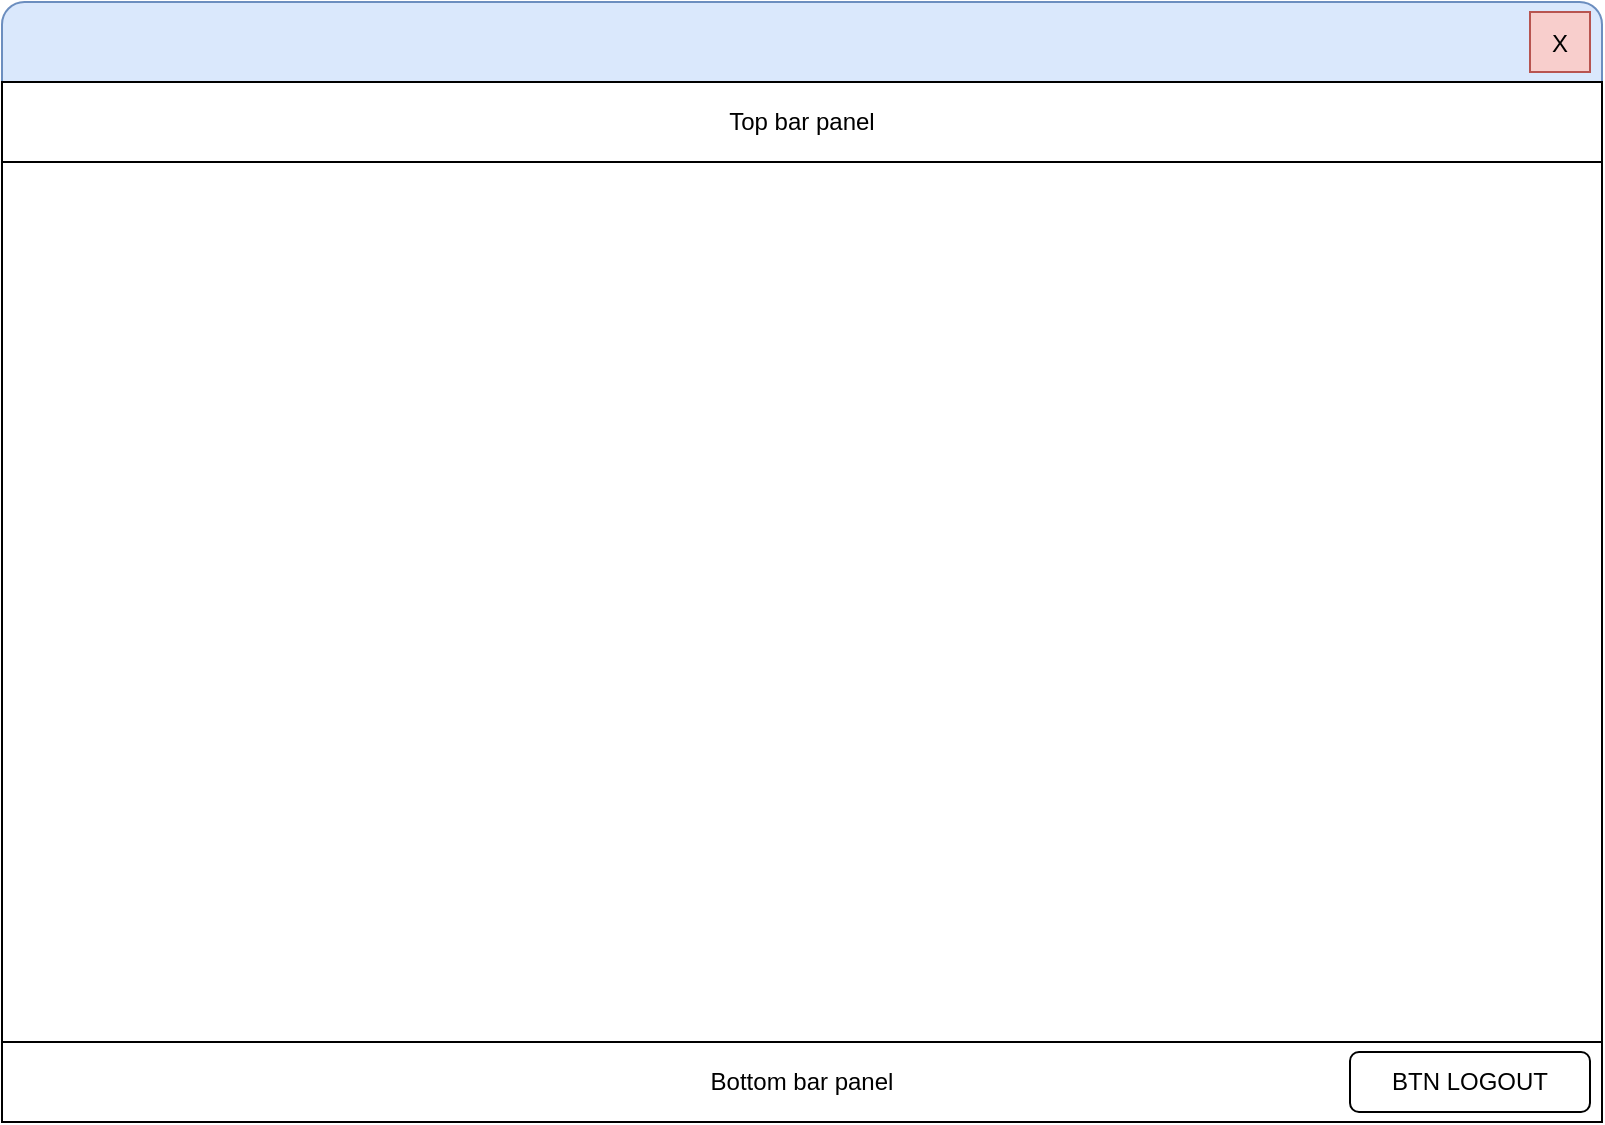 <mxfile version="24.7.17">
  <diagram name="Page-1" id="hSHmmsgHNmp2jGY1W79B">
    <mxGraphModel dx="1434" dy="836" grid="1" gridSize="10" guides="1" tooltips="1" connect="1" arrows="1" fold="1" page="1" pageScale="1" pageWidth="850" pageHeight="1100" math="0" shadow="0">
      <root>
        <mxCell id="0" />
        <mxCell id="1" parent="0" />
        <mxCell id="efC3UJPY0YsQ-1MNRtKe-1" value="" style="rounded=1;whiteSpace=wrap;html=1;arcSize=2;fillColor=#dae8fc;strokeColor=#6c8ebf;" vertex="1" parent="1">
          <mxGeometry x="40" y="160" width="800" height="560" as="geometry" />
        </mxCell>
        <mxCell id="efC3UJPY0YsQ-1MNRtKe-2" value="" style="rounded=0;whiteSpace=wrap;html=1;" vertex="1" parent="1">
          <mxGeometry x="40" y="200" width="800" height="520" as="geometry" />
        </mxCell>
        <mxCell id="efC3UJPY0YsQ-1MNRtKe-3" value="&lt;p style=&quot;line-height: 100%;&quot;&gt;X&lt;/p&gt;" style="rounded=0;whiteSpace=wrap;html=1;fillColor=#f8cecc;strokeColor=#b85450;spacing=0;" vertex="1" parent="1">
          <mxGeometry x="804" y="165" width="30" height="30" as="geometry" />
        </mxCell>
        <mxCell id="efC3UJPY0YsQ-1MNRtKe-4" value="Top bar panel" style="rounded=0;whiteSpace=wrap;html=1;" vertex="1" parent="1">
          <mxGeometry x="40" y="200" width="800" height="40" as="geometry" />
        </mxCell>
        <mxCell id="efC3UJPY0YsQ-1MNRtKe-5" value="Bottom bar panel" style="rounded=0;whiteSpace=wrap;html=1;" vertex="1" parent="1">
          <mxGeometry x="40" y="680" width="800" height="40" as="geometry" />
        </mxCell>
        <mxCell id="efC3UJPY0YsQ-1MNRtKe-6" value="BTN LOGOUT" style="rounded=1;whiteSpace=wrap;html=1;" vertex="1" parent="1">
          <mxGeometry x="714" y="685" width="120" height="30" as="geometry" />
        </mxCell>
      </root>
    </mxGraphModel>
  </diagram>
</mxfile>
